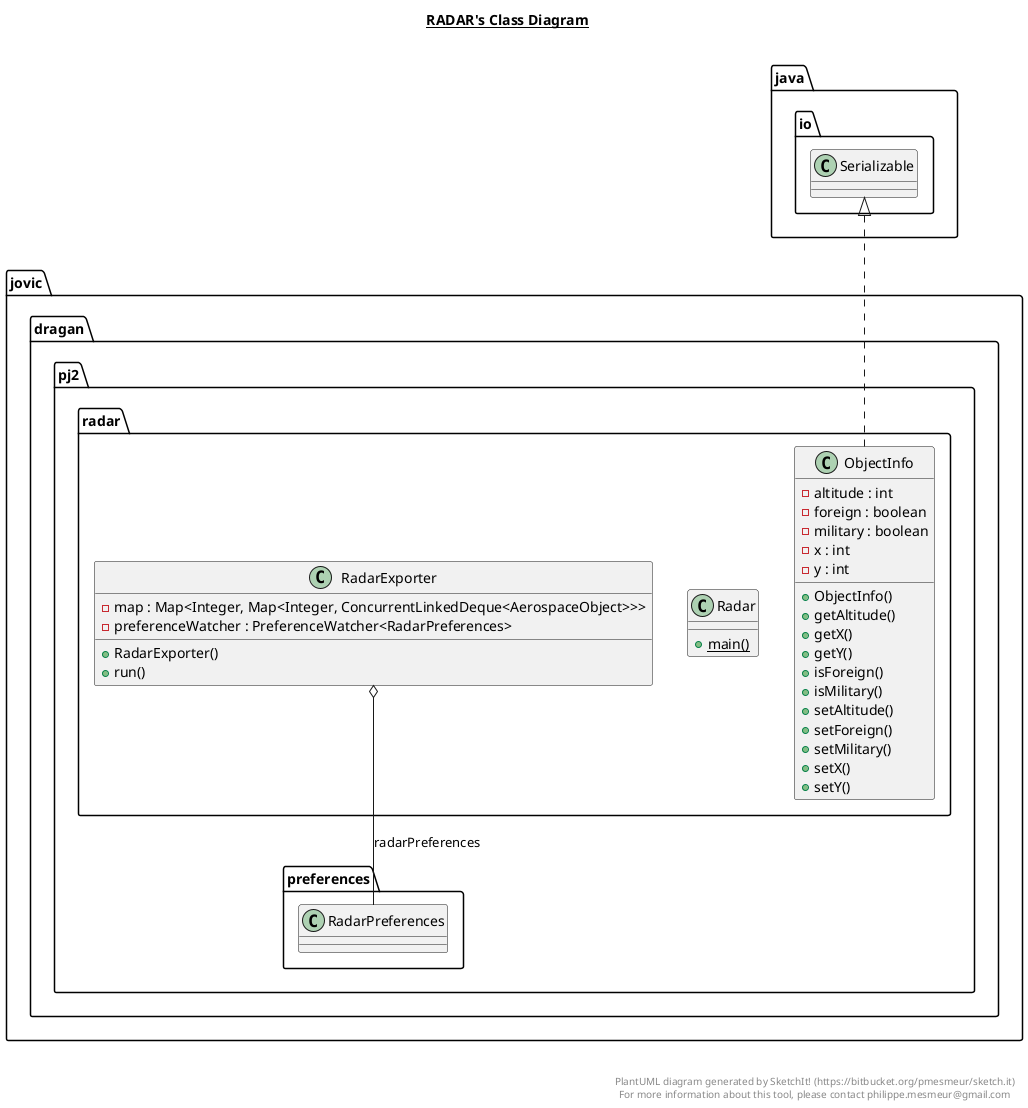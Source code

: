 @startuml

title __RADAR's Class Diagram__\n

  namespace jovic.dragan.pj2.radar {
    class jovic.dragan.pj2.radar.ObjectInfo {
        - altitude : int
        - foreign : boolean
        - military : boolean
        - x : int
        - y : int
        + ObjectInfo()
        + getAltitude()
        + getX()
        + getY()
        + isForeign()
        + isMilitary()
        + setAltitude()
        + setForeign()
        + setMilitary()
        + setX()
        + setY()
    }
  }
  

  namespace jovic.dragan.pj2.radar {
    class jovic.dragan.pj2.radar.Radar {
        {static} + main()
    }
  }
  

  namespace jovic.dragan.pj2.radar {
    class jovic.dragan.pj2.radar.RadarExporter {
        - map : Map<Integer, Map<Integer, ConcurrentLinkedDeque<AerospaceObject>>>
        - preferenceWatcher : PreferenceWatcher<RadarPreferences>
        + RadarExporter()
        + run()
    }
  }
  

  jovic.dragan.pj2.radar.ObjectInfo .up.|> java.io.Serializable
  jovic.dragan.pj2.radar.RadarExporter o-- jovic.dragan.pj2.preferences.RadarPreferences : radarPreferences


right footer


PlantUML diagram generated by SketchIt! (https://bitbucket.org/pmesmeur/sketch.it)
For more information about this tool, please contact philippe.mesmeur@gmail.com
endfooter

@enduml
